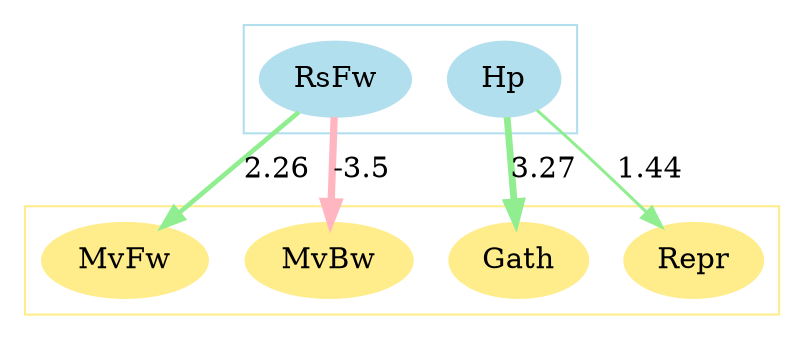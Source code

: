 digraph "reflex.tmp" {
	graph [dpi=300 size="1000,768"]
	subgraph cluster_0 {
		node [color=lightblue2 style=filled]
		color=lightblue2
		RsFw
		Hp
	}
	subgraph cluster_1 {
		node [color=lightgoldenrod1 style=filled]
		color=lightgoldenrod1
		MvFw
		MvBw
		Gath
		Repr
	}
	RsFw -> MvFw [label=2.26 color=lightgreen penwidth=2.2628173828125]
	RsFw -> MvBw [label=-3.5 color=lightpink penwidth=3.5032958984375]
	Hp -> Gath [label=3.27 color=lightgreen penwidth=3.271728515625]
	Hp -> Repr [label=1.44 color=lightgreen penwidth=1.4444580078125]
}
